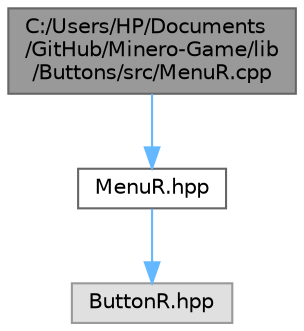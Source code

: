 digraph "C:/Users/HP/Documents/GitHub/Minero-Game/lib/Buttons/src/MenuR.cpp"
{
 // LATEX_PDF_SIZE
  bgcolor="transparent";
  edge [fontname=Helvetica,fontsize=10,labelfontname=Helvetica,labelfontsize=10];
  node [fontname=Helvetica,fontsize=10,shape=box,height=0.2,width=0.4];
  Node1 [id="Node000001",label="C:/Users/HP/Documents\l/GitHub/Minero-Game/lib\l/Buttons/src/MenuR.cpp",height=0.2,width=0.4,color="gray40", fillcolor="grey60", style="filled", fontcolor="black",tooltip=" "];
  Node1 -> Node2 [id="edge5_Node000001_Node000002",color="steelblue1",style="solid",tooltip=" "];
  Node2 [id="Node000002",label="MenuR.hpp",height=0.2,width=0.4,color="grey40", fillcolor="white", style="filled",URL="$lib_2_buttons_2src_2_menu_r_8hpp.html",tooltip=" "];
  Node2 -> Node3 [id="edge6_Node000002_Node000003",color="steelblue1",style="solid",tooltip=" "];
  Node3 [id="Node000003",label="ButtonR.hpp",height=0.2,width=0.4,color="grey60", fillcolor="#E0E0E0", style="filled",tooltip=" "];
}
